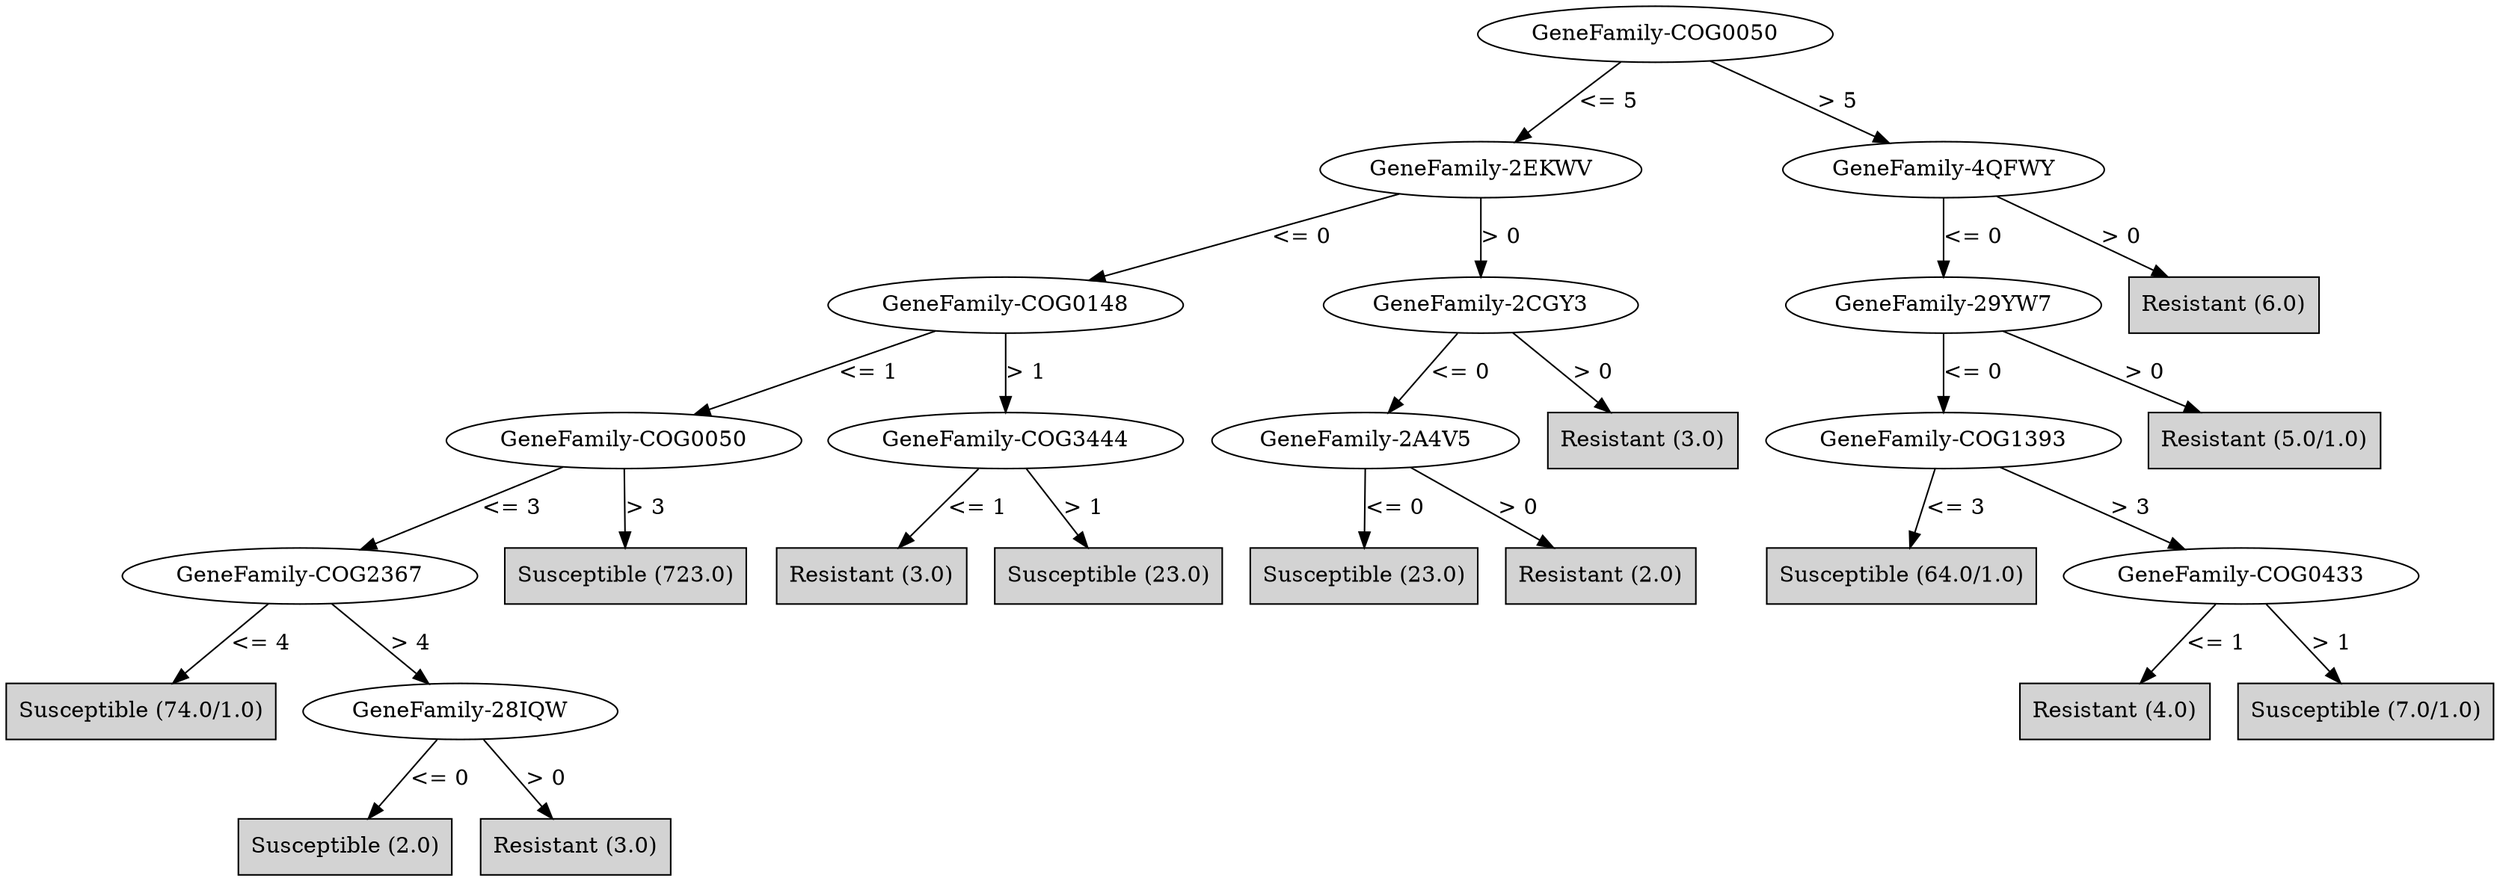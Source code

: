 digraph J48Tree {
N0 [label="GeneFamily-COG0050" ]
N0->N1 [label="<= 5"]
N1 [label="GeneFamily-2EKWV" ]
N1->N2 [label="<= 0"]
N2 [label="GeneFamily-COG0148" ]
N2->N3 [label="<= 1"]
N3 [label="GeneFamily-COG0050" ]
N3->N4 [label="<= 3"]
N4 [label="GeneFamily-COG2367" ]
N4->N5 [label="<= 4"]
N5 [label="Susceptible (74.0/1.0)" shape=box style=filled ]
N4->N6 [label="> 4"]
N6 [label="GeneFamily-28IQW" ]
N6->N7 [label="<= 0"]
N7 [label="Susceptible (2.0)" shape=box style=filled ]
N6->N8 [label="> 0"]
N8 [label="Resistant (3.0)" shape=box style=filled ]
N3->N9 [label="> 3"]
N9 [label="Susceptible (723.0)" shape=box style=filled ]
N2->N10 [label="> 1"]
N10 [label="GeneFamily-COG3444" ]
N10->N11 [label="<= 1"]
N11 [label="Resistant (3.0)" shape=box style=filled ]
N10->N12 [label="> 1"]
N12 [label="Susceptible (23.0)" shape=box style=filled ]
N1->N13 [label="> 0"]
N13 [label="GeneFamily-2CGY3" ]
N13->N14 [label="<= 0"]
N14 [label="GeneFamily-2A4V5" ]
N14->N15 [label="<= 0"]
N15 [label="Susceptible (23.0)" shape=box style=filled ]
N14->N16 [label="> 0"]
N16 [label="Resistant (2.0)" shape=box style=filled ]
N13->N17 [label="> 0"]
N17 [label="Resistant (3.0)" shape=box style=filled ]
N0->N18 [label="> 5"]
N18 [label="GeneFamily-4QFWY" ]
N18->N19 [label="<= 0"]
N19 [label="GeneFamily-29YW7" ]
N19->N20 [label="<= 0"]
N20 [label="GeneFamily-COG1393" ]
N20->N21 [label="<= 3"]
N21 [label="Susceptible (64.0/1.0)" shape=box style=filled ]
N20->N22 [label="> 3"]
N22 [label="GeneFamily-COG0433" ]
N22->N23 [label="<= 1"]
N23 [label="Resistant (4.0)" shape=box style=filled ]
N22->N24 [label="> 1"]
N24 [label="Susceptible (7.0/1.0)" shape=box style=filled ]
N19->N25 [label="> 0"]
N25 [label="Resistant (5.0/1.0)" shape=box style=filled ]
N18->N26 [label="> 0"]
N26 [label="Resistant (6.0)" shape=box style=filled ]
}

